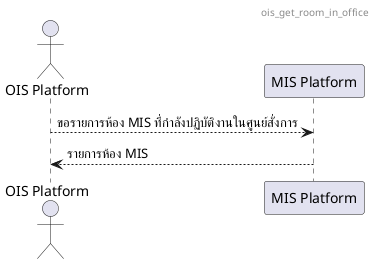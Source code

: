 @startuml
Header ois_get_room_in_office
  actor "OIS Platform" as OIS

  OIS --> "MIS Platform" : ขอรายการห้อง MIS ที่กำลังปฏิบัติงานในศูนย์สั่งการ
  "MIS Platform" --> OIS : รายการห้อง MIS
@enduml
